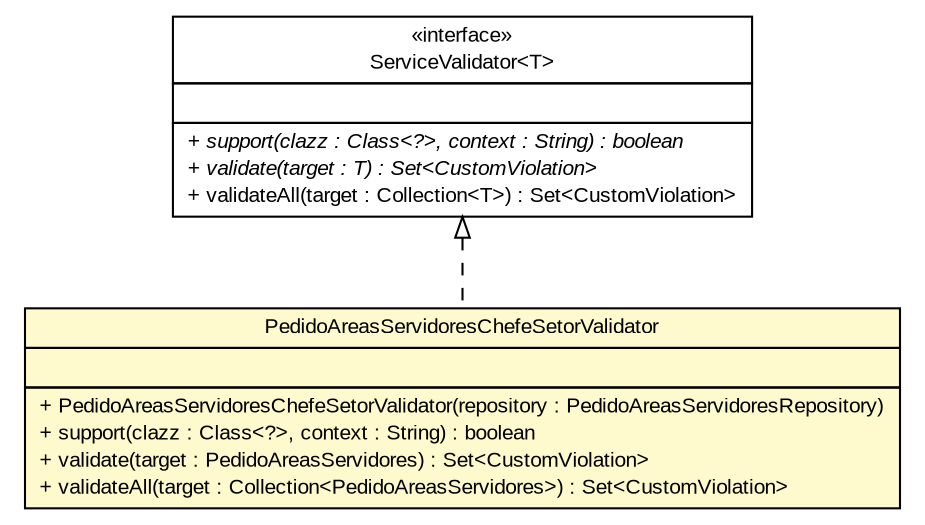 #!/usr/local/bin/dot
#
# Class diagram 
# Generated by UMLGraph version R5_6 (http://www.umlgraph.org/)
#

digraph G {
	edge [fontname="arial",fontsize=10,labelfontname="arial",labelfontsize=10];
	node [fontname="arial",fontsize=10,shape=plaintext];
	nodesep=0.25;
	ranksep=0.5;
	// br.gov.to.sefaz.business.service.validation.ServiceValidator<T>
	c53884 [label=<<table title="br.gov.to.sefaz.business.service.validation.ServiceValidator" border="0" cellborder="1" cellspacing="0" cellpadding="2" port="p" href="../../../../../business/service/validation/ServiceValidator.html">
		<tr><td><table border="0" cellspacing="0" cellpadding="1">
<tr><td align="center" balign="center"> &#171;interface&#187; </td></tr>
<tr><td align="center" balign="center"> ServiceValidator&lt;T&gt; </td></tr>
		</table></td></tr>
		<tr><td><table border="0" cellspacing="0" cellpadding="1">
<tr><td align="left" balign="left">  </td></tr>
		</table></td></tr>
		<tr><td><table border="0" cellspacing="0" cellpadding="1">
<tr><td align="left" balign="left"><font face="arial italic" point-size="10.0"> + support(clazz : Class&lt;?&gt;, context : String) : boolean </font></td></tr>
<tr><td align="left" balign="left"><font face="arial italic" point-size="10.0"> + validate(target : T) : Set&lt;CustomViolation&gt; </font></td></tr>
<tr><td align="left" balign="left"> + validateAll(target : Collection&lt;T&gt;) : Set&lt;CustomViolation&gt; </td></tr>
		</table></td></tr>
		</table>>, URL="../../../../../business/service/validation/ServiceValidator.html", fontname="arial", fontcolor="black", fontsize=10.0];
	// br.gov.to.sefaz.arr.parametros.business.service.validator.PedidoAreasServidoresChefeSetorValidator
	c54016 [label=<<table title="br.gov.to.sefaz.arr.parametros.business.service.validator.PedidoAreasServidoresChefeSetorValidator" border="0" cellborder="1" cellspacing="0" cellpadding="2" port="p" bgcolor="lemonChiffon" href="./PedidoAreasServidoresChefeSetorValidator.html">
		<tr><td><table border="0" cellspacing="0" cellpadding="1">
<tr><td align="center" balign="center"> PedidoAreasServidoresChefeSetorValidator </td></tr>
		</table></td></tr>
		<tr><td><table border="0" cellspacing="0" cellpadding="1">
<tr><td align="left" balign="left">  </td></tr>
		</table></td></tr>
		<tr><td><table border="0" cellspacing="0" cellpadding="1">
<tr><td align="left" balign="left"> + PedidoAreasServidoresChefeSetorValidator(repository : PedidoAreasServidoresRepository) </td></tr>
<tr><td align="left" balign="left"> + support(clazz : Class&lt;?&gt;, context : String) : boolean </td></tr>
<tr><td align="left" balign="left"> + validate(target : PedidoAreasServidores) : Set&lt;CustomViolation&gt; </td></tr>
<tr><td align="left" balign="left"> + validateAll(target : Collection&lt;PedidoAreasServidores&gt;) : Set&lt;CustomViolation&gt; </td></tr>
		</table></td></tr>
		</table>>, URL="./PedidoAreasServidoresChefeSetorValidator.html", fontname="arial", fontcolor="black", fontsize=10.0];
	//br.gov.to.sefaz.arr.parametros.business.service.validator.PedidoAreasServidoresChefeSetorValidator implements br.gov.to.sefaz.business.service.validation.ServiceValidator<T>
	c53884:p -> c54016:p [dir=back,arrowtail=empty,style=dashed];
}

